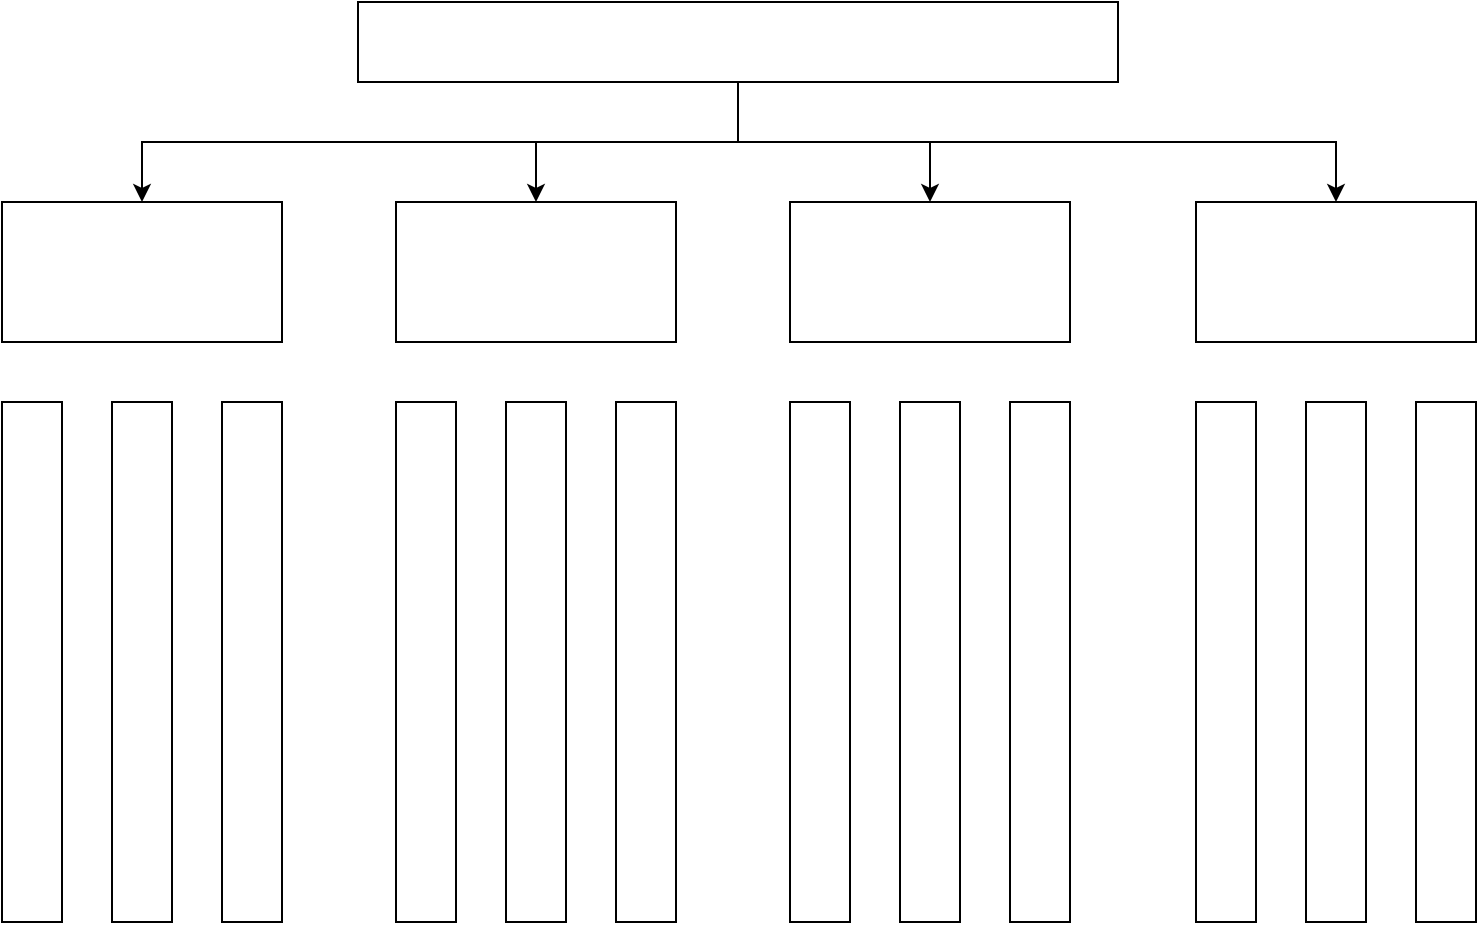<mxfile version="22.1.17" type="github">
  <diagram name="第 1 页" id="pSFM66YJ2xRk52TTQeRo">
    <mxGraphModel dx="1018" dy="655" grid="1" gridSize="10" guides="1" tooltips="1" connect="1" arrows="1" fold="1" page="1" pageScale="1" pageWidth="827" pageHeight="1169" math="0" shadow="0">
      <root>
        <mxCell id="0" />
        <mxCell id="1" parent="0" />
        <mxCell id="IECKvH-rgRgy9NSk1Zk0-20" style="edgeStyle=orthogonalEdgeStyle;rounded=0;orthogonalLoop=1;jettySize=auto;html=1;entryX=0.5;entryY=0;entryDx=0;entryDy=0;" edge="1" parent="1" source="IECKvH-rgRgy9NSk1Zk0-2" target="IECKvH-rgRgy9NSk1Zk0-3">
          <mxGeometry relative="1" as="geometry">
            <Array as="points">
              <mxPoint x="414" y="120" />
              <mxPoint x="116" y="120" />
            </Array>
          </mxGeometry>
        </mxCell>
        <mxCell id="IECKvH-rgRgy9NSk1Zk0-21" style="edgeStyle=orthogonalEdgeStyle;rounded=0;orthogonalLoop=1;jettySize=auto;html=1;entryX=0.5;entryY=0;entryDx=0;entryDy=0;" edge="1" parent="1" source="IECKvH-rgRgy9NSk1Zk0-2" target="IECKvH-rgRgy9NSk1Zk0-4">
          <mxGeometry relative="1" as="geometry">
            <Array as="points">
              <mxPoint x="414" y="120" />
              <mxPoint x="313" y="120" />
            </Array>
          </mxGeometry>
        </mxCell>
        <mxCell id="IECKvH-rgRgy9NSk1Zk0-22" style="edgeStyle=orthogonalEdgeStyle;rounded=0;orthogonalLoop=1;jettySize=auto;html=1;exitX=0.5;exitY=1;exitDx=0;exitDy=0;entryX=0.5;entryY=0;entryDx=0;entryDy=0;" edge="1" parent="1" source="IECKvH-rgRgy9NSk1Zk0-2" target="IECKvH-rgRgy9NSk1Zk0-5">
          <mxGeometry relative="1" as="geometry" />
        </mxCell>
        <mxCell id="IECKvH-rgRgy9NSk1Zk0-23" style="edgeStyle=orthogonalEdgeStyle;rounded=0;orthogonalLoop=1;jettySize=auto;html=1;" edge="1" parent="1" source="IECKvH-rgRgy9NSk1Zk0-2" target="IECKvH-rgRgy9NSk1Zk0-6">
          <mxGeometry relative="1" as="geometry">
            <Array as="points">
              <mxPoint x="414" y="120" />
              <mxPoint x="713" y="120" />
            </Array>
          </mxGeometry>
        </mxCell>
        <mxCell id="IECKvH-rgRgy9NSk1Zk0-2" value="" style="whiteSpace=wrap;html=1;" vertex="1" parent="1">
          <mxGeometry x="224" y="50" width="380" height="40" as="geometry" />
        </mxCell>
        <mxCell id="IECKvH-rgRgy9NSk1Zk0-3" value="" style="rounded=0;whiteSpace=wrap;html=1;" vertex="1" parent="1">
          <mxGeometry x="46" y="150" width="140" height="70" as="geometry" />
        </mxCell>
        <mxCell id="IECKvH-rgRgy9NSk1Zk0-4" value="" style="rounded=0;whiteSpace=wrap;html=1;" vertex="1" parent="1">
          <mxGeometry x="243" y="150" width="140" height="70" as="geometry" />
        </mxCell>
        <mxCell id="IECKvH-rgRgy9NSk1Zk0-5" value="" style="rounded=0;whiteSpace=wrap;html=1;" vertex="1" parent="1">
          <mxGeometry x="440" y="150" width="140" height="70" as="geometry" />
        </mxCell>
        <mxCell id="IECKvH-rgRgy9NSk1Zk0-6" value="" style="rounded=0;whiteSpace=wrap;html=1;" vertex="1" parent="1">
          <mxGeometry x="643" y="150" width="140" height="70" as="geometry" />
        </mxCell>
        <mxCell id="IECKvH-rgRgy9NSk1Zk0-8" value="" style="rounded=0;whiteSpace=wrap;html=1;" vertex="1" parent="1">
          <mxGeometry x="46" y="250" width="30" height="260" as="geometry" />
        </mxCell>
        <mxCell id="IECKvH-rgRgy9NSk1Zk0-9" value="" style="rounded=0;whiteSpace=wrap;html=1;" vertex="1" parent="1">
          <mxGeometry x="101" y="250" width="30" height="260" as="geometry" />
        </mxCell>
        <mxCell id="IECKvH-rgRgy9NSk1Zk0-10" value="" style="rounded=0;whiteSpace=wrap;html=1;" vertex="1" parent="1">
          <mxGeometry x="156" y="250" width="30" height="260" as="geometry" />
        </mxCell>
        <mxCell id="IECKvH-rgRgy9NSk1Zk0-11" value="" style="rounded=0;whiteSpace=wrap;html=1;" vertex="1" parent="1">
          <mxGeometry x="243" y="250" width="30" height="260" as="geometry" />
        </mxCell>
        <mxCell id="IECKvH-rgRgy9NSk1Zk0-12" value="" style="rounded=0;whiteSpace=wrap;html=1;" vertex="1" parent="1">
          <mxGeometry x="298" y="250" width="30" height="260" as="geometry" />
        </mxCell>
        <mxCell id="IECKvH-rgRgy9NSk1Zk0-13" value="" style="rounded=0;whiteSpace=wrap;html=1;" vertex="1" parent="1">
          <mxGeometry x="353" y="250" width="30" height="260" as="geometry" />
        </mxCell>
        <mxCell id="IECKvH-rgRgy9NSk1Zk0-14" value="" style="rounded=0;whiteSpace=wrap;html=1;" vertex="1" parent="1">
          <mxGeometry x="440" y="250" width="30" height="260" as="geometry" />
        </mxCell>
        <mxCell id="IECKvH-rgRgy9NSk1Zk0-15" value="" style="rounded=0;whiteSpace=wrap;html=1;" vertex="1" parent="1">
          <mxGeometry x="495" y="250" width="30" height="260" as="geometry" />
        </mxCell>
        <mxCell id="IECKvH-rgRgy9NSk1Zk0-16" value="" style="rounded=0;whiteSpace=wrap;html=1;" vertex="1" parent="1">
          <mxGeometry x="550" y="250" width="30" height="260" as="geometry" />
        </mxCell>
        <mxCell id="IECKvH-rgRgy9NSk1Zk0-17" value="" style="rounded=0;whiteSpace=wrap;html=1;" vertex="1" parent="1">
          <mxGeometry x="643" y="250" width="30" height="260" as="geometry" />
        </mxCell>
        <mxCell id="IECKvH-rgRgy9NSk1Zk0-18" value="" style="rounded=0;whiteSpace=wrap;html=1;" vertex="1" parent="1">
          <mxGeometry x="698" y="250" width="30" height="260" as="geometry" />
        </mxCell>
        <mxCell id="IECKvH-rgRgy9NSk1Zk0-19" value="" style="rounded=0;whiteSpace=wrap;html=1;" vertex="1" parent="1">
          <mxGeometry x="753" y="250" width="30" height="260" as="geometry" />
        </mxCell>
      </root>
    </mxGraphModel>
  </diagram>
</mxfile>
